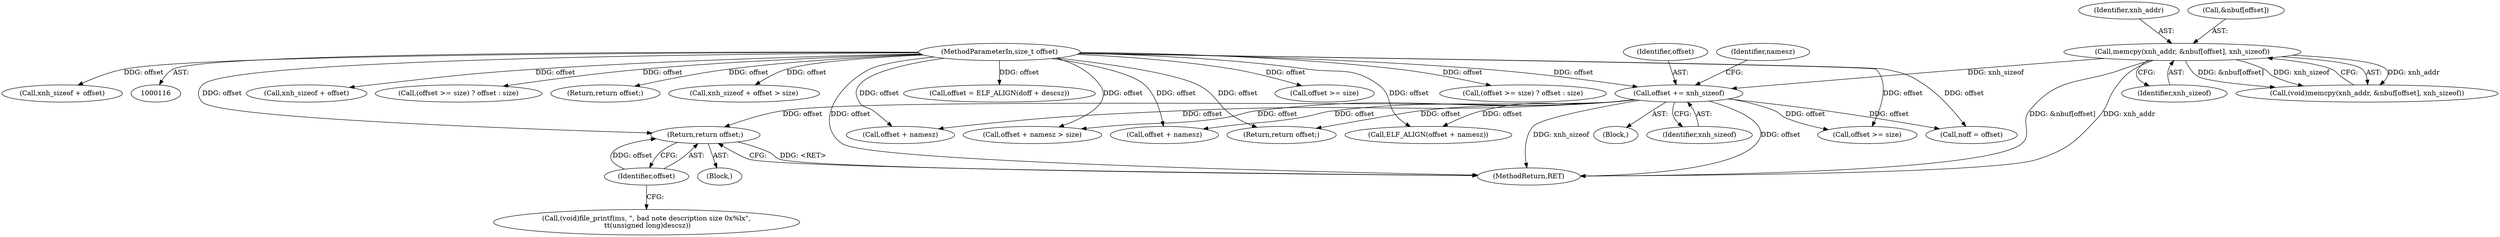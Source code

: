 digraph "1_file_b4c01141e5367f247b84dcaf6aefbb4e741842b8@del" {
"1000210" [label="(Return,return offset;)"];
"1000211" [label="(Identifier,offset)"];
"1000157" [label="(Call,offset += xnh_sizeof)"];
"1000150" [label="(Call,memcpy(xnh_addr, &nbuf[offset], xnh_sizeof))"];
"1000119" [label="(MethodParameterIn,size_t offset)"];
"1000145" [label="(Call,xnh_sizeof + offset)"];
"1000201" [label="(Block,)"];
"1000176" [label="(Call,(offset >= size) ? offset : size)"];
"1001235" [label="(Return,return offset;)"];
"1000218" [label="(Call,offset + namesz)"];
"1000202" [label="(Call,(void)file_printf(ms, \", bad note description size 0x%lx\",\n \t\t(unsigned long)descsz))"];
"1000138" [label="(Call,xnh_sizeof + offset > size)"];
"1000230" [label="(Call,offset = ELF_ALIGN(doff + descsz))"];
"1000223" [label="(Call,offset + namesz)"];
"1000150" [label="(Call,memcpy(xnh_addr, &nbuf[offset], xnh_sizeof))"];
"1000119" [label="(MethodParameterIn,size_t offset)"];
"1000195" [label="(Return,return offset;)"];
"1000125" [label="(Block,)"];
"1000151" [label="(Identifier,xnh_addr)"];
"1000245" [label="(Call,offset >= size)"];
"1000161" [label="(Identifier,namesz)"];
"1000156" [label="(Identifier,xnh_sizeof)"];
"1000217" [label="(Call,ELF_ALIGN(offset + namesz))"];
"1000212" [label="(Call,noff = offset)"];
"1001237" [label="(MethodReturn,RET)"];
"1000152" [label="(Call,&nbuf[offset])"];
"1000244" [label="(Call,(offset >= size) ? offset : size)"];
"1000139" [label="(Call,xnh_sizeof + offset)"];
"1000148" [label="(Call,(void)memcpy(xnh_addr, &nbuf[offset], xnh_sizeof))"];
"1000210" [label="(Return,return offset;)"];
"1000222" [label="(Call,offset + namesz > size)"];
"1000177" [label="(Call,offset >= size)"];
"1000159" [label="(Identifier,xnh_sizeof)"];
"1000157" [label="(Call,offset += xnh_sizeof)"];
"1000158" [label="(Identifier,offset)"];
"1000211" [label="(Identifier,offset)"];
"1000210" -> "1000201"  [label="AST: "];
"1000210" -> "1000211"  [label="CFG: "];
"1000211" -> "1000210"  [label="AST: "];
"1001237" -> "1000210"  [label="CFG: "];
"1000210" -> "1001237"  [label="DDG: <RET>"];
"1000211" -> "1000210"  [label="DDG: offset"];
"1000157" -> "1000210"  [label="DDG: offset"];
"1000119" -> "1000210"  [label="DDG: offset"];
"1000211" -> "1000202"  [label="CFG: "];
"1000157" -> "1000125"  [label="AST: "];
"1000157" -> "1000159"  [label="CFG: "];
"1000158" -> "1000157"  [label="AST: "];
"1000159" -> "1000157"  [label="AST: "];
"1000161" -> "1000157"  [label="CFG: "];
"1000157" -> "1001237"  [label="DDG: xnh_sizeof"];
"1000157" -> "1001237"  [label="DDG: offset"];
"1000150" -> "1000157"  [label="DDG: xnh_sizeof"];
"1000119" -> "1000157"  [label="DDG: offset"];
"1000157" -> "1000177"  [label="DDG: offset"];
"1000157" -> "1000195"  [label="DDG: offset"];
"1000157" -> "1000212"  [label="DDG: offset"];
"1000157" -> "1000217"  [label="DDG: offset"];
"1000157" -> "1000218"  [label="DDG: offset"];
"1000157" -> "1000222"  [label="DDG: offset"];
"1000157" -> "1000223"  [label="DDG: offset"];
"1000150" -> "1000148"  [label="AST: "];
"1000150" -> "1000156"  [label="CFG: "];
"1000151" -> "1000150"  [label="AST: "];
"1000152" -> "1000150"  [label="AST: "];
"1000156" -> "1000150"  [label="AST: "];
"1000148" -> "1000150"  [label="CFG: "];
"1000150" -> "1001237"  [label="DDG: xnh_addr"];
"1000150" -> "1001237"  [label="DDG: &nbuf[offset]"];
"1000150" -> "1000148"  [label="DDG: xnh_addr"];
"1000150" -> "1000148"  [label="DDG: &nbuf[offset]"];
"1000150" -> "1000148"  [label="DDG: xnh_sizeof"];
"1000119" -> "1000116"  [label="AST: "];
"1000119" -> "1001237"  [label="DDG: offset"];
"1000119" -> "1000138"  [label="DDG: offset"];
"1000119" -> "1000139"  [label="DDG: offset"];
"1000119" -> "1000145"  [label="DDG: offset"];
"1000119" -> "1000176"  [label="DDG: offset"];
"1000119" -> "1000177"  [label="DDG: offset"];
"1000119" -> "1000195"  [label="DDG: offset"];
"1000119" -> "1000212"  [label="DDG: offset"];
"1000119" -> "1000217"  [label="DDG: offset"];
"1000119" -> "1000218"  [label="DDG: offset"];
"1000119" -> "1000222"  [label="DDG: offset"];
"1000119" -> "1000223"  [label="DDG: offset"];
"1000119" -> "1000230"  [label="DDG: offset"];
"1000119" -> "1000244"  [label="DDG: offset"];
"1000119" -> "1000245"  [label="DDG: offset"];
"1000119" -> "1001235"  [label="DDG: offset"];
}
